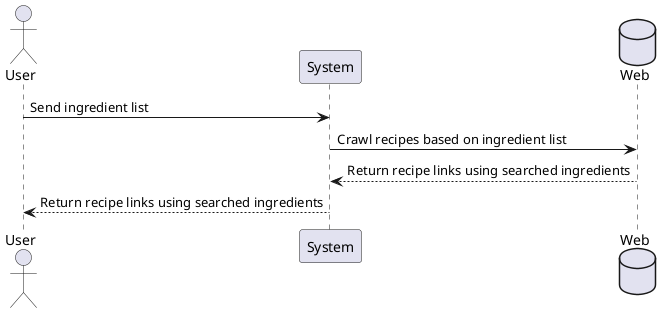 @startuml interaction_overview

actor User
User -> System: Send ingredient list

database Web
System -> Web: Crawl recipes based on ingredient list
System <-- Web: Return recipe links using searched ingredients
User <-- System: Return recipe links using searched ingredients

@enduml